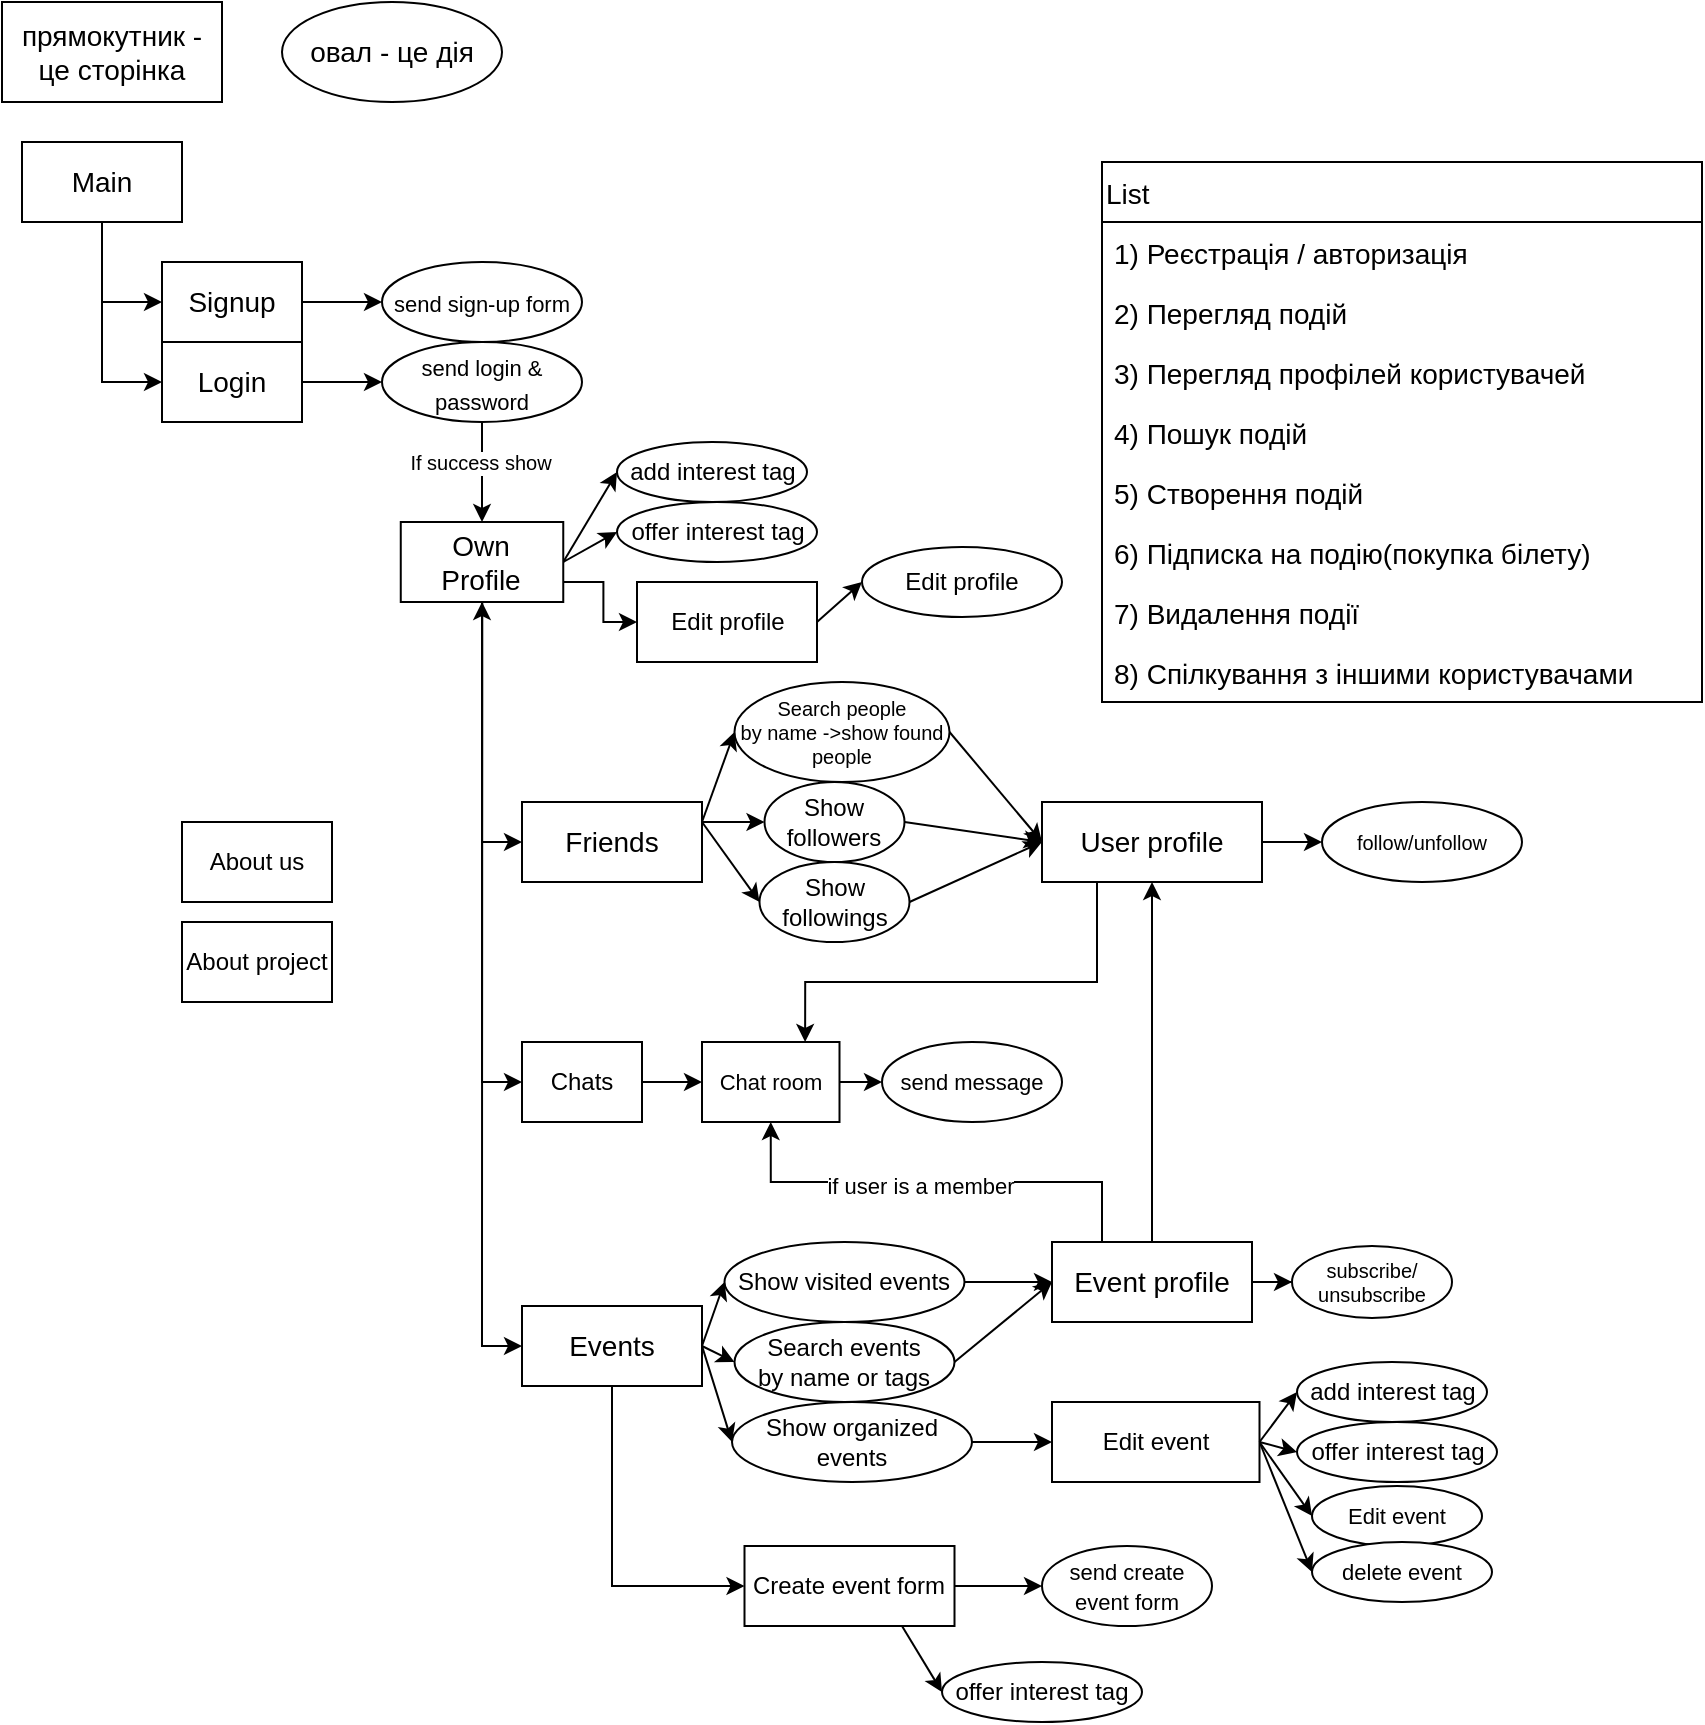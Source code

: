 <mxfile version="15.6.8" type="github">
  <diagram id="-fiyKqTG5DQmv4OYRR-T" name="Page-1">
    <mxGraphModel dx="138" dy="237" grid="1" gridSize="10" guides="1" tooltips="1" connect="1" arrows="1" fold="1" page="1" pageScale="1" pageWidth="850" pageHeight="1100" math="0" shadow="0">
      <root>
        <mxCell id="0" />
        <mxCell id="1" parent="0" />
        <mxCell id="eCsZ32YrMIrLhveUXaUG-15" style="edgeStyle=orthogonalEdgeStyle;rounded=0;orthogonalLoop=1;jettySize=auto;html=1;exitX=0.5;exitY=1;exitDx=0;exitDy=0;fontSize=14;entryX=0;entryY=0.5;entryDx=0;entryDy=0;" parent="1" source="eCsZ32YrMIrLhveUXaUG-3" target="eCsZ32YrMIrLhveUXaUG-4" edge="1">
          <mxGeometry relative="1" as="geometry">
            <mxPoint x="80" y="170" as="targetPoint" />
            <Array as="points">
              <mxPoint x="50" y="150" />
            </Array>
          </mxGeometry>
        </mxCell>
        <mxCell id="eCsZ32YrMIrLhveUXaUG-16" style="edgeStyle=orthogonalEdgeStyle;rounded=0;orthogonalLoop=1;jettySize=auto;html=1;exitX=0.5;exitY=1;exitDx=0;exitDy=0;entryX=0;entryY=0.5;entryDx=0;entryDy=0;fontSize=14;" parent="1" source="eCsZ32YrMIrLhveUXaUG-3" target="eCsZ32YrMIrLhveUXaUG-14" edge="1">
          <mxGeometry relative="1" as="geometry">
            <Array as="points">
              <mxPoint x="50" y="190" />
            </Array>
          </mxGeometry>
        </mxCell>
        <mxCell id="eCsZ32YrMIrLhveUXaUG-3" value="&lt;div align=&quot;center&quot;&gt;Main&lt;br&gt;&lt;/div&gt;" style="rounded=0;whiteSpace=wrap;html=1;fontSize=14;align=center;" parent="1" vertex="1">
          <mxGeometry x="10" y="70" width="80" height="40" as="geometry" />
        </mxCell>
        <mxCell id="eCsZ32YrMIrLhveUXaUG-27" style="edgeStyle=orthogonalEdgeStyle;rounded=0;orthogonalLoop=1;jettySize=auto;html=1;exitX=1;exitY=0.5;exitDx=0;exitDy=0;entryX=0;entryY=0.5;entryDx=0;entryDy=0;fontSize=14;" parent="1" source="eCsZ32YrMIrLhveUXaUG-4" target="eCsZ32YrMIrLhveUXaUG-25" edge="1">
          <mxGeometry relative="1" as="geometry" />
        </mxCell>
        <mxCell id="eCsZ32YrMIrLhveUXaUG-4" value="&lt;div align=&quot;center&quot;&gt;Signup&lt;br&gt;&lt;/div&gt;" style="rounded=0;whiteSpace=wrap;html=1;fontSize=14;align=center;" parent="1" vertex="1">
          <mxGeometry x="80" y="130" width="70" height="40" as="geometry" />
        </mxCell>
        <mxCell id="eCsZ32YrMIrLhveUXaUG-5" value="List" style="swimlane;fontStyle=0;childLayout=stackLayout;horizontal=1;startSize=30;horizontalStack=0;resizeParent=1;resizeParentMax=0;resizeLast=0;collapsible=1;marginBottom=0;fontSize=14;align=left;" parent="1" vertex="1">
          <mxGeometry x="550" y="80" width="300" height="270" as="geometry">
            <mxRectangle x="550" width="50" height="30" as="alternateBounds" />
          </mxGeometry>
        </mxCell>
        <mxCell id="eCsZ32YrMIrLhveUXaUG-7" value="1) Реєстрація / авторизація" style="text;strokeColor=none;fillColor=none;align=left;verticalAlign=middle;spacingLeft=4;spacingRight=4;overflow=hidden;points=[[0,0.5],[1,0.5]];portConstraint=eastwest;rotatable=0;fontSize=14;" parent="eCsZ32YrMIrLhveUXaUG-5" vertex="1">
          <mxGeometry y="30" width="300" height="30" as="geometry" />
        </mxCell>
        <mxCell id="eCsZ32YrMIrLhveUXaUG-6" value="2) Перегляд подій" style="text;strokeColor=none;fillColor=none;align=left;verticalAlign=middle;spacingLeft=4;spacingRight=4;overflow=hidden;points=[[0,0.5],[1,0.5]];portConstraint=eastwest;rotatable=0;fontSize=14;" parent="eCsZ32YrMIrLhveUXaUG-5" vertex="1">
          <mxGeometry y="60" width="300" height="30" as="geometry" />
        </mxCell>
        <mxCell id="eCsZ32YrMIrLhveUXaUG-19" value="3) Перегляд профілей користувачей" style="text;strokeColor=none;fillColor=none;align=left;verticalAlign=middle;spacingLeft=4;spacingRight=4;overflow=hidden;points=[[0,0.5],[1,0.5]];portConstraint=eastwest;rotatable=0;fontSize=14;" parent="eCsZ32YrMIrLhveUXaUG-5" vertex="1">
          <mxGeometry y="90" width="300" height="30" as="geometry" />
        </mxCell>
        <mxCell id="eCsZ32YrMIrLhveUXaUG-8" value="4) Пошук подій" style="text;strokeColor=none;fillColor=none;align=left;verticalAlign=middle;spacingLeft=4;spacingRight=4;overflow=hidden;points=[[0,0.5],[1,0.5]];portConstraint=eastwest;rotatable=0;fontSize=14;" parent="eCsZ32YrMIrLhveUXaUG-5" vertex="1">
          <mxGeometry y="120" width="300" height="30" as="geometry" />
        </mxCell>
        <mxCell id="eCsZ32YrMIrLhveUXaUG-9" value="5) Створення подій" style="text;strokeColor=none;fillColor=none;align=left;verticalAlign=middle;spacingLeft=4;spacingRight=4;overflow=hidden;points=[[0,0.5],[1,0.5]];portConstraint=eastwest;rotatable=0;fontSize=14;" parent="eCsZ32YrMIrLhveUXaUG-5" vertex="1">
          <mxGeometry y="150" width="300" height="30" as="geometry" />
        </mxCell>
        <mxCell id="eCsZ32YrMIrLhveUXaUG-11" value="6) Підписка на подію(покупка білету)" style="text;strokeColor=none;fillColor=none;align=left;verticalAlign=middle;spacingLeft=4;spacingRight=4;overflow=hidden;points=[[0,0.5],[1,0.5]];portConstraint=eastwest;rotatable=0;fontSize=14;" parent="eCsZ32YrMIrLhveUXaUG-5" vertex="1">
          <mxGeometry y="180" width="300" height="30" as="geometry" />
        </mxCell>
        <mxCell id="eCsZ32YrMIrLhveUXaUG-10" value="7) Видалення події" style="text;strokeColor=none;fillColor=none;align=left;verticalAlign=middle;spacingLeft=4;spacingRight=4;overflow=hidden;points=[[0,0.5],[1,0.5]];portConstraint=eastwest;rotatable=0;fontSize=14;" parent="eCsZ32YrMIrLhveUXaUG-5" vertex="1">
          <mxGeometry y="210" width="300" height="30" as="geometry" />
        </mxCell>
        <mxCell id="eCsZ32YrMIrLhveUXaUG-13" value="8) Спілкування з іншими користувачами " style="text;strokeColor=none;fillColor=none;align=left;verticalAlign=middle;spacingLeft=4;spacingRight=4;overflow=hidden;points=[[0,0.5],[1,0.5]];portConstraint=eastwest;rotatable=0;fontSize=14;" parent="eCsZ32YrMIrLhveUXaUG-5" vertex="1">
          <mxGeometry y="240" width="300" height="30" as="geometry" />
        </mxCell>
        <mxCell id="eCsZ32YrMIrLhveUXaUG-28" style="edgeStyle=orthogonalEdgeStyle;rounded=0;orthogonalLoop=1;jettySize=auto;html=1;exitX=1;exitY=0.5;exitDx=0;exitDy=0;entryX=0;entryY=0.5;entryDx=0;entryDy=0;fontSize=14;" parent="1" source="eCsZ32YrMIrLhveUXaUG-14" target="eCsZ32YrMIrLhveUXaUG-26" edge="1">
          <mxGeometry relative="1" as="geometry" />
        </mxCell>
        <mxCell id="eCsZ32YrMIrLhveUXaUG-14" value="&lt;div align=&quot;center&quot;&gt;Login &lt;br&gt;&lt;/div&gt;" style="rounded=0;whiteSpace=wrap;html=1;fontSize=14;align=center;" parent="1" vertex="1">
          <mxGeometry x="80" y="170" width="70" height="40" as="geometry" />
        </mxCell>
        <mxCell id="eCsZ32YrMIrLhveUXaUG-23" value="прямокутник - це сторінка" style="rounded=0;whiteSpace=wrap;html=1;fontSize=14;align=center;" parent="1" vertex="1">
          <mxGeometry width="110" height="50" as="geometry" />
        </mxCell>
        <mxCell id="eCsZ32YrMIrLhveUXaUG-24" value="овал - це дія" style="ellipse;whiteSpace=wrap;html=1;fontSize=14;align=center;" parent="1" vertex="1">
          <mxGeometry x="140" width="110" height="50" as="geometry" />
        </mxCell>
        <mxCell id="eCsZ32YrMIrLhveUXaUG-25" value="&lt;font style=&quot;font-size: 11px&quot;&gt;send sign-up form&lt;/font&gt;" style="ellipse;whiteSpace=wrap;html=1;fontSize=14;align=center;" parent="1" vertex="1">
          <mxGeometry x="190" y="130" width="100" height="40" as="geometry" />
        </mxCell>
        <mxCell id="eCsZ32YrMIrLhveUXaUG-55" style="edgeStyle=orthogonalEdgeStyle;rounded=0;orthogonalLoop=1;jettySize=auto;html=1;entryX=0.5;entryY=0;entryDx=0;entryDy=0;fontSize=10;" parent="1" source="eCsZ32YrMIrLhveUXaUG-26" target="eCsZ32YrMIrLhveUXaUG-29" edge="1">
          <mxGeometry relative="1" as="geometry" />
        </mxCell>
        <mxCell id="eCsZ32YrMIrLhveUXaUG-56" value="If success show" style="edgeLabel;html=1;align=center;verticalAlign=middle;resizable=0;points=[];fontSize=10;" parent="eCsZ32YrMIrLhveUXaUG-55" vertex="1" connectable="0">
          <mxGeometry x="-0.196" y="-1" relative="1" as="geometry">
            <mxPoint as="offset" />
          </mxGeometry>
        </mxCell>
        <mxCell id="eCsZ32YrMIrLhveUXaUG-26" value="&lt;font style=&quot;font-size: 11px&quot;&gt;send login &amp;amp; password&lt;/font&gt;" style="ellipse;whiteSpace=wrap;html=1;fontSize=14;align=center;" parent="1" vertex="1">
          <mxGeometry x="190" y="170" width="100" height="40" as="geometry" />
        </mxCell>
        <mxCell id="eCsZ32YrMIrLhveUXaUG-43" style="edgeStyle=orthogonalEdgeStyle;rounded=0;orthogonalLoop=1;jettySize=auto;html=1;entryX=0;entryY=0.5;entryDx=0;entryDy=0;fontSize=14;" parent="1" source="eCsZ32YrMIrLhveUXaUG-29" target="eCsZ32YrMIrLhveUXaUG-37" edge="1">
          <mxGeometry relative="1" as="geometry" />
        </mxCell>
        <mxCell id="eCsZ32YrMIrLhveUXaUG-45" style="edgeStyle=orthogonalEdgeStyle;rounded=0;orthogonalLoop=1;jettySize=auto;html=1;entryX=0;entryY=0.5;entryDx=0;entryDy=0;fontSize=14;" parent="1" source="eCsZ32YrMIrLhveUXaUG-29" target="eCsZ32YrMIrLhveUXaUG-38" edge="1">
          <mxGeometry relative="1" as="geometry" />
        </mxCell>
        <mxCell id="XnSx-5hriisLbyxiBgEF-19" style="edgeStyle=orthogonalEdgeStyle;rounded=0;orthogonalLoop=1;jettySize=auto;html=1;entryX=0;entryY=0.5;entryDx=0;entryDy=0;" edge="1" parent="1" source="eCsZ32YrMIrLhveUXaUG-29" target="XnSx-5hriisLbyxiBgEF-18">
          <mxGeometry relative="1" as="geometry" />
        </mxCell>
        <mxCell id="XnSx-5hriisLbyxiBgEF-30" style="edgeStyle=orthogonalEdgeStyle;rounded=0;orthogonalLoop=1;jettySize=auto;html=1;exitX=1;exitY=0.75;exitDx=0;exitDy=0;entryX=0;entryY=0.5;entryDx=0;entryDy=0;" edge="1" parent="1" source="eCsZ32YrMIrLhveUXaUG-29" target="XnSx-5hriisLbyxiBgEF-11">
          <mxGeometry relative="1" as="geometry" />
        </mxCell>
        <mxCell id="XnSx-5hriisLbyxiBgEF-31" style="edgeStyle=none;rounded=0;orthogonalLoop=1;jettySize=auto;html=1;exitX=1;exitY=0.5;exitDx=0;exitDy=0;entryX=0;entryY=0.5;entryDx=0;entryDy=0;" edge="1" parent="1" source="eCsZ32YrMIrLhveUXaUG-29" target="XnSx-5hriisLbyxiBgEF-27">
          <mxGeometry relative="1" as="geometry" />
        </mxCell>
        <mxCell id="XnSx-5hriisLbyxiBgEF-32" style="edgeStyle=none;rounded=0;orthogonalLoop=1;jettySize=auto;html=1;exitX=1;exitY=0.5;exitDx=0;exitDy=0;entryX=0;entryY=0.5;entryDx=0;entryDy=0;" edge="1" parent="1" source="eCsZ32YrMIrLhveUXaUG-29" target="XnSx-5hriisLbyxiBgEF-29">
          <mxGeometry relative="1" as="geometry" />
        </mxCell>
        <mxCell id="eCsZ32YrMIrLhveUXaUG-29" value="&lt;div align=&quot;center&quot;&gt;Own&lt;/div&gt;&lt;div align=&quot;center&quot;&gt;Profile&lt;br&gt;&lt;/div&gt;" style="rounded=0;whiteSpace=wrap;html=1;fontSize=14;align=center;" parent="1" vertex="1">
          <mxGeometry x="199.38" y="260" width="81.25" height="40" as="geometry" />
        </mxCell>
        <mxCell id="AoD5fW6nhINeNirbSQVH-3" style="edgeStyle=none;rounded=0;orthogonalLoop=1;jettySize=auto;html=1;exitX=1;exitY=0.5;exitDx=0;exitDy=0;entryX=0;entryY=0.5;entryDx=0;entryDy=0;" parent="1" target="AoD5fW6nhINeNirbSQVH-2" edge="1">
          <mxGeometry relative="1" as="geometry">
            <mxPoint x="350" y="410.0" as="sourcePoint" />
          </mxGeometry>
        </mxCell>
        <mxCell id="AoD5fW6nhINeNirbSQVH-6" style="edgeStyle=none;rounded=0;orthogonalLoop=1;jettySize=auto;html=1;exitX=1;exitY=0.5;exitDx=0;exitDy=0;entryX=0;entryY=0.5;entryDx=0;entryDy=0;" parent="1" target="AoD5fW6nhINeNirbSQVH-1" edge="1">
          <mxGeometry relative="1" as="geometry">
            <mxPoint x="350" y="410.0" as="sourcePoint" />
          </mxGeometry>
        </mxCell>
        <mxCell id="AoD5fW6nhINeNirbSQVH-7" style="edgeStyle=none;rounded=0;orthogonalLoop=1;jettySize=auto;html=1;exitX=1;exitY=0.5;exitDx=0;exitDy=0;entryX=0;entryY=0.5;entryDx=0;entryDy=0;" parent="1" target="eCsZ32YrMIrLhveUXaUG-59" edge="1">
          <mxGeometry relative="1" as="geometry">
            <mxPoint x="350" y="410.0" as="sourcePoint" />
          </mxGeometry>
        </mxCell>
        <mxCell id="eCsZ32YrMIrLhveUXaUG-37" value="Friends" style="rounded=0;whiteSpace=wrap;html=1;fontSize=14;align=center;" parent="1" vertex="1">
          <mxGeometry x="260" y="400" width="90" height="40" as="geometry" />
        </mxCell>
        <mxCell id="XnSx-5hriisLbyxiBgEF-4" style="edgeStyle=none;rounded=0;orthogonalLoop=1;jettySize=auto;html=1;exitX=1;exitY=0.5;exitDx=0;exitDy=0;entryX=0;entryY=0.5;entryDx=0;entryDy=0;" edge="1" parent="1" source="eCsZ32YrMIrLhveUXaUG-38" target="XnSx-5hriisLbyxiBgEF-1">
          <mxGeometry relative="1" as="geometry" />
        </mxCell>
        <mxCell id="XnSx-5hriisLbyxiBgEF-5" style="edgeStyle=none;rounded=0;orthogonalLoop=1;jettySize=auto;html=1;exitX=1;exitY=0.5;exitDx=0;exitDy=0;entryX=0;entryY=0.5;entryDx=0;entryDy=0;" edge="1" parent="1" source="eCsZ32YrMIrLhveUXaUG-38" target="XnSx-5hriisLbyxiBgEF-2">
          <mxGeometry relative="1" as="geometry" />
        </mxCell>
        <mxCell id="XnSx-5hriisLbyxiBgEF-6" style="edgeStyle=none;rounded=0;orthogonalLoop=1;jettySize=auto;html=1;exitX=1;exitY=0.5;exitDx=0;exitDy=0;entryX=0;entryY=0.5;entryDx=0;entryDy=0;" edge="1" parent="1" source="eCsZ32YrMIrLhveUXaUG-38" target="XnSx-5hriisLbyxiBgEF-3">
          <mxGeometry relative="1" as="geometry" />
        </mxCell>
        <mxCell id="eCsZ32YrMIrLhveUXaUG-38" value="Events" style="rounded=0;whiteSpace=wrap;html=1;fontSize=14;align=center;" parent="1" vertex="1">
          <mxGeometry x="260" y="652" width="90" height="40" as="geometry" />
        </mxCell>
        <mxCell id="eCsZ32YrMIrLhveUXaUG-65" style="edgeStyle=orthogonalEdgeStyle;rounded=0;orthogonalLoop=1;jettySize=auto;html=1;fontSize=10;" parent="1" source="eCsZ32YrMIrLhveUXaUG-39" target="eCsZ32YrMIrLhveUXaUG-63" edge="1">
          <mxGeometry relative="1" as="geometry" />
        </mxCell>
        <mxCell id="XnSx-5hriisLbyxiBgEF-20" style="edgeStyle=orthogonalEdgeStyle;rounded=0;orthogonalLoop=1;jettySize=auto;html=1;exitX=0.25;exitY=1;exitDx=0;exitDy=0;entryX=0.75;entryY=0;entryDx=0;entryDy=0;" edge="1" parent="1" source="eCsZ32YrMIrLhveUXaUG-39" target="5NBApSl5kGVGbpfOEcNT-25">
          <mxGeometry relative="1" as="geometry">
            <Array as="points">
              <mxPoint x="548" y="490" />
              <mxPoint x="402" y="490" />
            </Array>
          </mxGeometry>
        </mxCell>
        <mxCell id="eCsZ32YrMIrLhveUXaUG-39" value="User profile" style="rounded=0;whiteSpace=wrap;html=1;fontSize=14;align=center;" parent="1" vertex="1">
          <mxGeometry x="520" y="400" width="110" height="40" as="geometry" />
        </mxCell>
        <mxCell id="eCsZ32YrMIrLhveUXaUG-67" style="edgeStyle=orthogonalEdgeStyle;rounded=0;orthogonalLoop=1;jettySize=auto;html=1;entryX=0.5;entryY=1;entryDx=0;entryDy=0;fontSize=10;" parent="1" source="eCsZ32YrMIrLhveUXaUG-41" target="eCsZ32YrMIrLhveUXaUG-39" edge="1">
          <mxGeometry relative="1" as="geometry" />
        </mxCell>
        <mxCell id="XnSx-5hriisLbyxiBgEF-23" style="edgeStyle=orthogonalEdgeStyle;rounded=0;orthogonalLoop=1;jettySize=auto;html=1;exitX=0.25;exitY=0;exitDx=0;exitDy=0;entryX=0.5;entryY=1;entryDx=0;entryDy=0;" edge="1" parent="1" source="eCsZ32YrMIrLhveUXaUG-41" target="5NBApSl5kGVGbpfOEcNT-25">
          <mxGeometry relative="1" as="geometry">
            <Array as="points">
              <mxPoint x="550" y="590" />
              <mxPoint x="384" y="590" />
            </Array>
          </mxGeometry>
        </mxCell>
        <mxCell id="XnSx-5hriisLbyxiBgEF-24" value="if user is a member" style="edgeLabel;html=1;align=center;verticalAlign=middle;resizable=0;points=[];" vertex="1" connectable="0" parent="XnSx-5hriisLbyxiBgEF-23">
          <mxGeometry x="0.077" y="2" relative="1" as="geometry">
            <mxPoint as="offset" />
          </mxGeometry>
        </mxCell>
        <mxCell id="XnSx-5hriisLbyxiBgEF-25" style="edgeStyle=orthogonalEdgeStyle;rounded=0;orthogonalLoop=1;jettySize=auto;html=1;entryX=0;entryY=0.5;entryDx=0;entryDy=0;" edge="1" parent="1" source="eCsZ32YrMIrLhveUXaUG-41" target="eCsZ32YrMIrLhveUXaUG-66">
          <mxGeometry relative="1" as="geometry" />
        </mxCell>
        <mxCell id="eCsZ32YrMIrLhveUXaUG-41" value="Event profile" style="rounded=0;whiteSpace=wrap;html=1;fontSize=14;align=center;" parent="1" vertex="1">
          <mxGeometry x="525" y="620" width="100" height="40" as="geometry" />
        </mxCell>
        <mxCell id="XnSx-5hriisLbyxiBgEF-15" style="edgeStyle=none;rounded=0;orthogonalLoop=1;jettySize=auto;html=1;exitX=1;exitY=0.5;exitDx=0;exitDy=0;entryX=0;entryY=0.5;entryDx=0;entryDy=0;" edge="1" parent="1" source="eCsZ32YrMIrLhveUXaUG-59" target="eCsZ32YrMIrLhveUXaUG-39">
          <mxGeometry relative="1" as="geometry" />
        </mxCell>
        <mxCell id="eCsZ32YrMIrLhveUXaUG-59" value="Search people&lt;br&gt;by name -&amp;gt;show found &lt;br&gt;people" style="ellipse;whiteSpace=wrap;html=1;fontSize=10;align=center;" parent="1" vertex="1">
          <mxGeometry x="366.25" y="340" width="107.5" height="50" as="geometry" />
        </mxCell>
        <mxCell id="eCsZ32YrMIrLhveUXaUG-63" value="follow/unfollow" style="ellipse;whiteSpace=wrap;html=1;fontSize=10;align=center;" parent="1" vertex="1">
          <mxGeometry x="660" y="400" width="100" height="40" as="geometry" />
        </mxCell>
        <mxCell id="eCsZ32YrMIrLhveUXaUG-66" value="subscribe/&lt;br&gt;unsubscribe" style="ellipse;whiteSpace=wrap;html=1;fontSize=10;align=center;" parent="1" vertex="1">
          <mxGeometry x="645" y="622" width="80" height="36" as="geometry" />
        </mxCell>
        <mxCell id="5NBApSl5kGVGbpfOEcNT-11" style="edgeStyle=orthogonalEdgeStyle;rounded=0;orthogonalLoop=1;jettySize=auto;html=1;exitX=0.5;exitY=1;exitDx=0;exitDy=0;entryX=0;entryY=0.5;entryDx=0;entryDy=0;" parent="1" source="eCsZ32YrMIrLhveUXaUG-38" target="5NBApSl5kGVGbpfOEcNT-2" edge="1">
          <mxGeometry relative="1" as="geometry">
            <Array as="points">
              <mxPoint x="305" y="792" />
            </Array>
            <mxPoint x="425" y="807" as="sourcePoint" />
          </mxGeometry>
        </mxCell>
        <mxCell id="5NBApSl5kGVGbpfOEcNT-13" style="edgeStyle=orthogonalEdgeStyle;rounded=0;orthogonalLoop=1;jettySize=auto;html=1;exitX=1;exitY=0.5;exitDx=0;exitDy=0;entryX=0;entryY=0.5;entryDx=0;entryDy=0;" parent="1" source="5NBApSl5kGVGbpfOEcNT-2" target="5NBApSl5kGVGbpfOEcNT-4" edge="1">
          <mxGeometry relative="1" as="geometry" />
        </mxCell>
        <mxCell id="5NBApSl5kGVGbpfOEcNT-2" value="Create event form" style="rounded=0;whiteSpace=wrap;html=1;" parent="1" vertex="1">
          <mxGeometry x="371.25" y="772" width="105" height="40" as="geometry" />
        </mxCell>
        <mxCell id="5NBApSl5kGVGbpfOEcNT-7" style="edgeStyle=none;rounded=0;orthogonalLoop=1;jettySize=auto;html=1;exitX=1;exitY=0.5;exitDx=0;exitDy=0;entryX=0;entryY=0.5;entryDx=0;entryDy=0;" parent="1" source="5NBApSl5kGVGbpfOEcNT-3" target="5NBApSl5kGVGbpfOEcNT-5" edge="1">
          <mxGeometry relative="1" as="geometry" />
        </mxCell>
        <mxCell id="5NBApSl5kGVGbpfOEcNT-8" style="edgeStyle=none;rounded=0;orthogonalLoop=1;jettySize=auto;html=1;exitX=1;exitY=0.5;exitDx=0;exitDy=0;entryX=0;entryY=0.5;entryDx=0;entryDy=0;" parent="1" source="5NBApSl5kGVGbpfOEcNT-3" target="5NBApSl5kGVGbpfOEcNT-6" edge="1">
          <mxGeometry relative="1" as="geometry" />
        </mxCell>
        <mxCell id="5NBApSl5kGVGbpfOEcNT-3" value="Edit event" style="rounded=0;whiteSpace=wrap;html=1;" parent="1" vertex="1">
          <mxGeometry x="525" y="700" width="103.75" height="40" as="geometry" />
        </mxCell>
        <mxCell id="5NBApSl5kGVGbpfOEcNT-4" value="&lt;font style=&quot;font-size: 11px&quot;&gt;send create event form&lt;/font&gt;" style="ellipse;whiteSpace=wrap;html=1;" parent="1" vertex="1">
          <mxGeometry x="520" y="772" width="85" height="40" as="geometry" />
        </mxCell>
        <mxCell id="5NBApSl5kGVGbpfOEcNT-5" value="&lt;font style=&quot;font-size: 11px&quot;&gt;Edit event&lt;/font&gt;" style="ellipse;whiteSpace=wrap;html=1;" parent="1" vertex="1">
          <mxGeometry x="655" y="742" width="85" height="30" as="geometry" />
        </mxCell>
        <mxCell id="5NBApSl5kGVGbpfOEcNT-6" value="&lt;font style=&quot;font-size: 11px&quot;&gt;delete event&lt;/font&gt;" style="ellipse;whiteSpace=wrap;html=1;" parent="1" vertex="1">
          <mxGeometry x="655" y="770" width="90" height="30" as="geometry" />
        </mxCell>
        <mxCell id="XnSx-5hriisLbyxiBgEF-22" style="edgeStyle=orthogonalEdgeStyle;rounded=0;orthogonalLoop=1;jettySize=auto;html=1;entryX=0;entryY=0.5;entryDx=0;entryDy=0;" edge="1" parent="1" source="5NBApSl5kGVGbpfOEcNT-25" target="5NBApSl5kGVGbpfOEcNT-29">
          <mxGeometry relative="1" as="geometry" />
        </mxCell>
        <mxCell id="5NBApSl5kGVGbpfOEcNT-25" value="Chat room" style="rounded=0;whiteSpace=wrap;html=1;fontSize=11;" parent="1" vertex="1">
          <mxGeometry x="350" y="520" width="68.75" height="40" as="geometry" />
        </mxCell>
        <mxCell id="5NBApSl5kGVGbpfOEcNT-29" value="send message" style="ellipse;whiteSpace=wrap;html=1;fontSize=11;" parent="1" vertex="1">
          <mxGeometry x="440" y="520" width="90" height="40" as="geometry" />
        </mxCell>
        <mxCell id="XnSx-5hriisLbyxiBgEF-16" style="edgeStyle=none;rounded=0;orthogonalLoop=1;jettySize=auto;html=1;exitX=1;exitY=0.5;exitDx=0;exitDy=0;entryX=0;entryY=0.5;entryDx=0;entryDy=0;" edge="1" parent="1" source="AoD5fW6nhINeNirbSQVH-1" target="eCsZ32YrMIrLhveUXaUG-39">
          <mxGeometry relative="1" as="geometry" />
        </mxCell>
        <mxCell id="AoD5fW6nhINeNirbSQVH-1" value="Show followers" style="ellipse;whiteSpace=wrap;html=1;" parent="1" vertex="1">
          <mxGeometry x="381.25" y="390" width="70" height="40" as="geometry" />
        </mxCell>
        <mxCell id="XnSx-5hriisLbyxiBgEF-17" style="edgeStyle=none;rounded=0;orthogonalLoop=1;jettySize=auto;html=1;exitX=1;exitY=0.5;exitDx=0;exitDy=0;entryX=0;entryY=0.5;entryDx=0;entryDy=0;" edge="1" parent="1" source="AoD5fW6nhINeNirbSQVH-2" target="eCsZ32YrMIrLhveUXaUG-39">
          <mxGeometry relative="1" as="geometry" />
        </mxCell>
        <mxCell id="AoD5fW6nhINeNirbSQVH-2" value="Show followings" style="ellipse;whiteSpace=wrap;html=1;" parent="1" vertex="1">
          <mxGeometry x="378.75" y="430" width="75" height="40" as="geometry" />
        </mxCell>
        <mxCell id="AoD5fW6nhINeNirbSQVH-11" value="About us" style="rounded=0;whiteSpace=wrap;html=1;" parent="1" vertex="1">
          <mxGeometry x="90" y="410" width="75" height="40" as="geometry" />
        </mxCell>
        <mxCell id="AoD5fW6nhINeNirbSQVH-12" value="About project" style="rounded=0;whiteSpace=wrap;html=1;" parent="1" vertex="1">
          <mxGeometry x="90" y="460" width="75" height="40" as="geometry" />
        </mxCell>
        <mxCell id="XnSx-5hriisLbyxiBgEF-8" style="edgeStyle=none;rounded=0;orthogonalLoop=1;jettySize=auto;html=1;exitX=1;exitY=0.5;exitDx=0;exitDy=0;entryX=0;entryY=0.5;entryDx=0;entryDy=0;" edge="1" parent="1" source="XnSx-5hriisLbyxiBgEF-1" target="eCsZ32YrMIrLhveUXaUG-41">
          <mxGeometry relative="1" as="geometry" />
        </mxCell>
        <mxCell id="XnSx-5hriisLbyxiBgEF-1" value="Show visited events" style="ellipse;whiteSpace=wrap;html=1;" vertex="1" parent="1">
          <mxGeometry x="361.25" y="620" width="120" height="40" as="geometry" />
        </mxCell>
        <mxCell id="XnSx-5hriisLbyxiBgEF-10" style="edgeStyle=none;rounded=0;orthogonalLoop=1;jettySize=auto;html=1;exitX=1;exitY=0.5;exitDx=0;exitDy=0;entryX=0;entryY=0.5;entryDx=0;entryDy=0;" edge="1" parent="1" source="XnSx-5hriisLbyxiBgEF-2" target="5NBApSl5kGVGbpfOEcNT-3">
          <mxGeometry relative="1" as="geometry" />
        </mxCell>
        <mxCell id="XnSx-5hriisLbyxiBgEF-2" value="Show organized events" style="ellipse;whiteSpace=wrap;html=1;" vertex="1" parent="1">
          <mxGeometry x="365" y="700" width="120" height="40" as="geometry" />
        </mxCell>
        <mxCell id="XnSx-5hriisLbyxiBgEF-9" style="edgeStyle=none;rounded=0;orthogonalLoop=1;jettySize=auto;html=1;exitX=1;exitY=0.5;exitDx=0;exitDy=0;entryX=0;entryY=0.5;entryDx=0;entryDy=0;" edge="1" parent="1" source="XnSx-5hriisLbyxiBgEF-3" target="eCsZ32YrMIrLhveUXaUG-41">
          <mxGeometry relative="1" as="geometry" />
        </mxCell>
        <mxCell id="XnSx-5hriisLbyxiBgEF-3" value="Search events&lt;br&gt;by name or tags" style="ellipse;whiteSpace=wrap;html=1;" vertex="1" parent="1">
          <mxGeometry x="366.25" y="660" width="110" height="40" as="geometry" />
        </mxCell>
        <mxCell id="XnSx-5hriisLbyxiBgEF-13" style="edgeStyle=none;rounded=0;orthogonalLoop=1;jettySize=auto;html=1;exitX=1;exitY=0.5;exitDx=0;exitDy=0;entryX=0;entryY=0.5;entryDx=0;entryDy=0;" edge="1" parent="1" source="XnSx-5hriisLbyxiBgEF-11" target="XnSx-5hriisLbyxiBgEF-12">
          <mxGeometry relative="1" as="geometry" />
        </mxCell>
        <mxCell id="XnSx-5hriisLbyxiBgEF-11" value="Edit profile" style="rounded=0;whiteSpace=wrap;html=1;" vertex="1" parent="1">
          <mxGeometry x="317.5" y="290" width="90" height="40" as="geometry" />
        </mxCell>
        <mxCell id="XnSx-5hriisLbyxiBgEF-12" value="Edit profile" style="ellipse;whiteSpace=wrap;html=1;" vertex="1" parent="1">
          <mxGeometry x="430" y="272.5" width="100" height="35" as="geometry" />
        </mxCell>
        <mxCell id="XnSx-5hriisLbyxiBgEF-21" style="edgeStyle=orthogonalEdgeStyle;rounded=0;orthogonalLoop=1;jettySize=auto;html=1;entryX=0;entryY=0.5;entryDx=0;entryDy=0;" edge="1" parent="1" source="XnSx-5hriisLbyxiBgEF-18" target="5NBApSl5kGVGbpfOEcNT-25">
          <mxGeometry relative="1" as="geometry" />
        </mxCell>
        <mxCell id="XnSx-5hriisLbyxiBgEF-18" value="Chats" style="rounded=0;whiteSpace=wrap;html=1;" vertex="1" parent="1">
          <mxGeometry x="260" y="520" width="60" height="40" as="geometry" />
        </mxCell>
        <mxCell id="XnSx-5hriisLbyxiBgEF-26" value="" style="endArrow=classic;html=1;rounded=0;entryX=0.5;entryY=1;entryDx=0;entryDy=0;" edge="1" parent="1" target="eCsZ32YrMIrLhveUXaUG-29">
          <mxGeometry width="50" height="50" relative="1" as="geometry">
            <mxPoint x="240" y="340" as="sourcePoint" />
            <mxPoint x="230" y="320" as="targetPoint" />
          </mxGeometry>
        </mxCell>
        <mxCell id="XnSx-5hriisLbyxiBgEF-27" value="add interest tag" style="ellipse;whiteSpace=wrap;html=1;" vertex="1" parent="1">
          <mxGeometry x="307.5" y="220" width="95" height="30" as="geometry" />
        </mxCell>
        <mxCell id="XnSx-5hriisLbyxiBgEF-29" value="offer interest tag" style="ellipse;whiteSpace=wrap;html=1;" vertex="1" parent="1">
          <mxGeometry x="307.5" y="250" width="100" height="30" as="geometry" />
        </mxCell>
        <mxCell id="XnSx-5hriisLbyxiBgEF-33" style="edgeStyle=none;rounded=0;orthogonalLoop=1;jettySize=auto;html=1;exitX=1;exitY=0.5;exitDx=0;exitDy=0;entryX=0;entryY=0.5;entryDx=0;entryDy=0;" edge="1" parent="1" target="XnSx-5hriisLbyxiBgEF-35">
          <mxGeometry relative="1" as="geometry">
            <mxPoint x="628.75" y="720" as="sourcePoint" />
          </mxGeometry>
        </mxCell>
        <mxCell id="XnSx-5hriisLbyxiBgEF-34" style="edgeStyle=none;rounded=0;orthogonalLoop=1;jettySize=auto;html=1;exitX=1;exitY=0.5;exitDx=0;exitDy=0;entryX=0;entryY=0.5;entryDx=0;entryDy=0;" edge="1" parent="1" target="XnSx-5hriisLbyxiBgEF-36">
          <mxGeometry relative="1" as="geometry">
            <mxPoint x="628.75" y="720" as="sourcePoint" />
          </mxGeometry>
        </mxCell>
        <mxCell id="XnSx-5hriisLbyxiBgEF-35" value="add interest tag" style="ellipse;whiteSpace=wrap;html=1;" vertex="1" parent="1">
          <mxGeometry x="647.5" y="680" width="95" height="30" as="geometry" />
        </mxCell>
        <mxCell id="XnSx-5hriisLbyxiBgEF-36" value="offer interest tag" style="ellipse;whiteSpace=wrap;html=1;" vertex="1" parent="1">
          <mxGeometry x="647.5" y="710" width="100" height="30" as="geometry" />
        </mxCell>
        <mxCell id="XnSx-5hriisLbyxiBgEF-37" style="edgeStyle=none;rounded=0;orthogonalLoop=1;jettySize=auto;html=1;exitX=0.75;exitY=1;exitDx=0;exitDy=0;entryX=0;entryY=0.5;entryDx=0;entryDy=0;" edge="1" parent="1" target="XnSx-5hriisLbyxiBgEF-38" source="5NBApSl5kGVGbpfOEcNT-2">
          <mxGeometry relative="1" as="geometry">
            <mxPoint x="451.25" y="840" as="sourcePoint" />
          </mxGeometry>
        </mxCell>
        <mxCell id="XnSx-5hriisLbyxiBgEF-38" value="offer interest tag" style="ellipse;whiteSpace=wrap;html=1;" vertex="1" parent="1">
          <mxGeometry x="470" y="830" width="100" height="30" as="geometry" />
        </mxCell>
      </root>
    </mxGraphModel>
  </diagram>
</mxfile>
